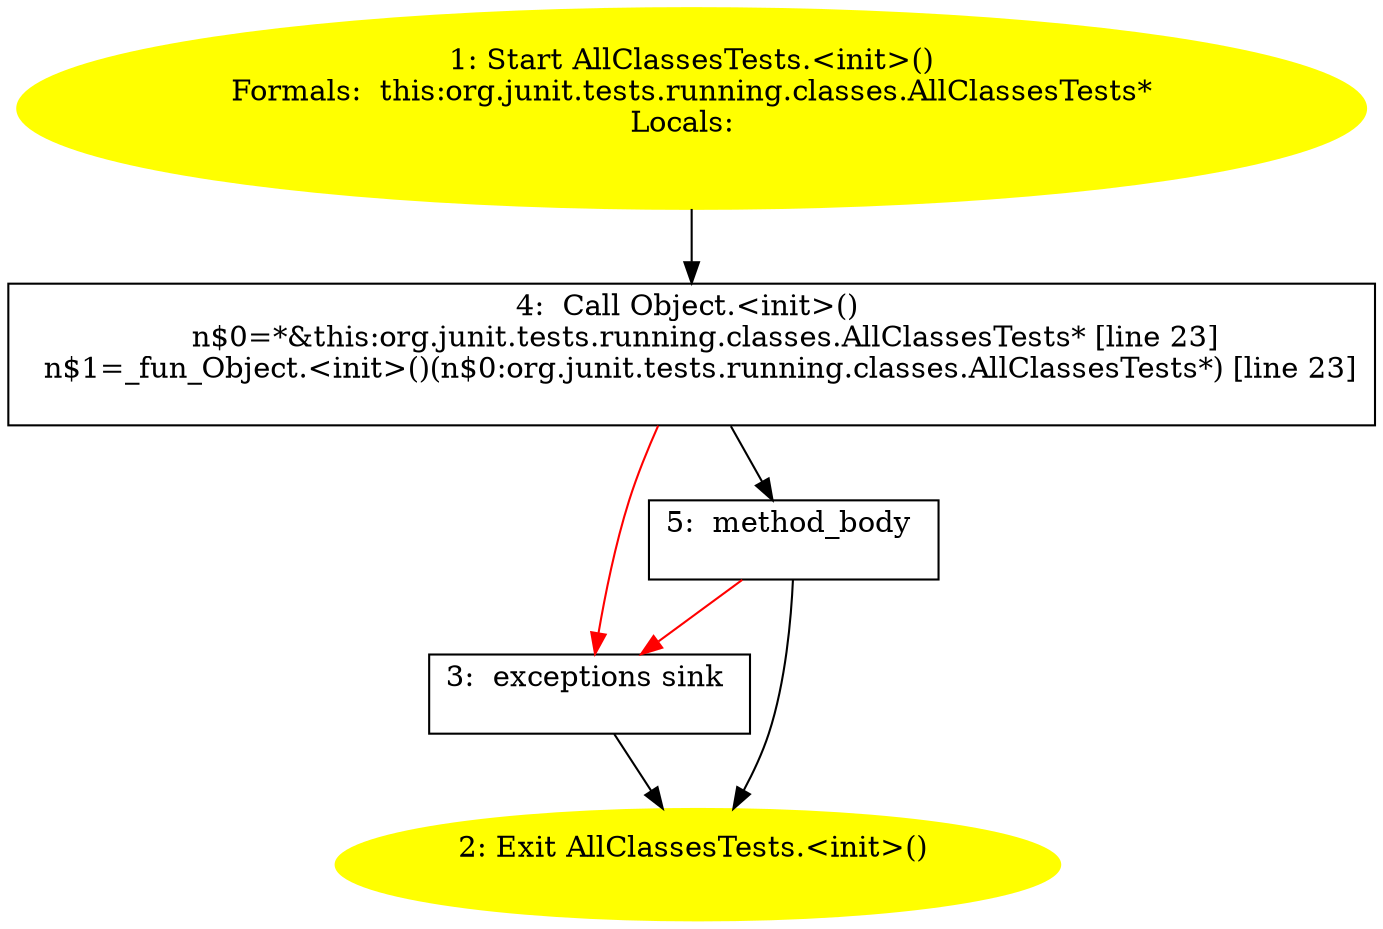 /* @generated */
digraph cfg {
"org.junit.tests.running.classes.AllClassesTests.<init>().73d14a59a84ce1dea1e8137e06160a19_1" [label="1: Start AllClassesTests.<init>()\nFormals:  this:org.junit.tests.running.classes.AllClassesTests*\nLocals:  \n  " color=yellow style=filled]
	

	 "org.junit.tests.running.classes.AllClassesTests.<init>().73d14a59a84ce1dea1e8137e06160a19_1" -> "org.junit.tests.running.classes.AllClassesTests.<init>().73d14a59a84ce1dea1e8137e06160a19_4" ;
"org.junit.tests.running.classes.AllClassesTests.<init>().73d14a59a84ce1dea1e8137e06160a19_2" [label="2: Exit AllClassesTests.<init>() \n  " color=yellow style=filled]
	

"org.junit.tests.running.classes.AllClassesTests.<init>().73d14a59a84ce1dea1e8137e06160a19_3" [label="3:  exceptions sink \n  " shape="box"]
	

	 "org.junit.tests.running.classes.AllClassesTests.<init>().73d14a59a84ce1dea1e8137e06160a19_3" -> "org.junit.tests.running.classes.AllClassesTests.<init>().73d14a59a84ce1dea1e8137e06160a19_2" ;
"org.junit.tests.running.classes.AllClassesTests.<init>().73d14a59a84ce1dea1e8137e06160a19_4" [label="4:  Call Object.<init>() \n   n$0=*&this:org.junit.tests.running.classes.AllClassesTests* [line 23]\n  n$1=_fun_Object.<init>()(n$0:org.junit.tests.running.classes.AllClassesTests*) [line 23]\n " shape="box"]
	

	 "org.junit.tests.running.classes.AllClassesTests.<init>().73d14a59a84ce1dea1e8137e06160a19_4" -> "org.junit.tests.running.classes.AllClassesTests.<init>().73d14a59a84ce1dea1e8137e06160a19_5" ;
	 "org.junit.tests.running.classes.AllClassesTests.<init>().73d14a59a84ce1dea1e8137e06160a19_4" -> "org.junit.tests.running.classes.AllClassesTests.<init>().73d14a59a84ce1dea1e8137e06160a19_3" [color="red" ];
"org.junit.tests.running.classes.AllClassesTests.<init>().73d14a59a84ce1dea1e8137e06160a19_5" [label="5:  method_body \n  " shape="box"]
	

	 "org.junit.tests.running.classes.AllClassesTests.<init>().73d14a59a84ce1dea1e8137e06160a19_5" -> "org.junit.tests.running.classes.AllClassesTests.<init>().73d14a59a84ce1dea1e8137e06160a19_2" ;
	 "org.junit.tests.running.classes.AllClassesTests.<init>().73d14a59a84ce1dea1e8137e06160a19_5" -> "org.junit.tests.running.classes.AllClassesTests.<init>().73d14a59a84ce1dea1e8137e06160a19_3" [color="red" ];
}
